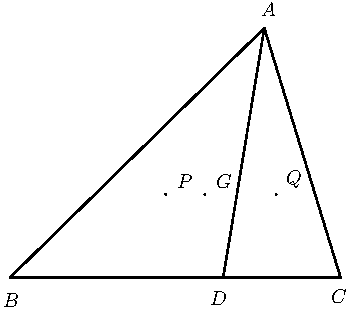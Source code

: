  /* Geogebra to Asymptote conversion, documentation at artofproblemsolving.com/Wiki go to User:Azjps/geogebra */
import graph; size(6.cm); 
real labelscalefactor = 0.5; /* changes label-to-point distance */
pen dps = linewidth(0.7) + fontsize(10); defaultpen(dps); /* default pen style */ 
pen dotstyle = black; /* point style */ 
real xmin = -3., xmax = 3., ymin = -3., ymax = 3.;  /* image dimensions */

 /* draw figures */
draw((-2.4,-1.8)--(1.94106,-1.8), linewidth(0.8)); 
draw((0.9392754170303622,1.4759038815215157)--(-2.4,-1.8), linewidth(0.8)); 
draw((0.9392754170303622,1.4759038815215157)--(1.94106,-1.8), linewidth(0.8)); 
draw((0.9392754170303622,1.4759038815215157)--(0.399853605653651,-1.8), linewidth(0.8)); 
 /* dots and labels */
dot((-2.4,-1.8),linewidth(1.pt) + dotstyle); 
label("$B$", (-2.52843622753421,-2.2229885393473614), NE * labelscalefactor); 
dot((1.94106,-1.8),linewidth(1.pt) + dotstyle); 
label("$C$", (1.78693826347948,-2.17161503350196), NE * labelscalefactor); 
dot((0.9392754170303622,1.4759038815215157),linewidth(1.pt) + dotstyle); 
label("$A$", (0.8622151582622606,1.6043376461350185), NE * labelscalefactor); 
dot((0.399853605653651,-1.8),linewidth(1.pt) + dotstyle); 
label("$D$", (0.19435958227204672,-2.1973017864246605), NE * labelscalefactor); 
dot((-0.35362365910532906,-0.708032039492828),linewidth(1.pt) + dotstyle); 
label("$P$", (-0.24231521741386236,-0.6560966110626286), NE * labelscalefactor); 
dot((0.16011180567678762,-0.7080320394928282),linewidth(1.pt) + dotstyle); 
label("$G$", (0.2714198410401483,-0.6560966110626286), NE * labelscalefactor); 
dot((1.093396340894671,-0.7080320394928282),linewidth(1.pt) + dotstyle); 
label("$Q$", (1.1961429462573676,-0.6560966110626286), NE * labelscalefactor); 
clip((xmin,ymin)--(xmin,ymax)--(xmax,ymax)--(xmax,ymin)--cycle); 
 /* end of picture */